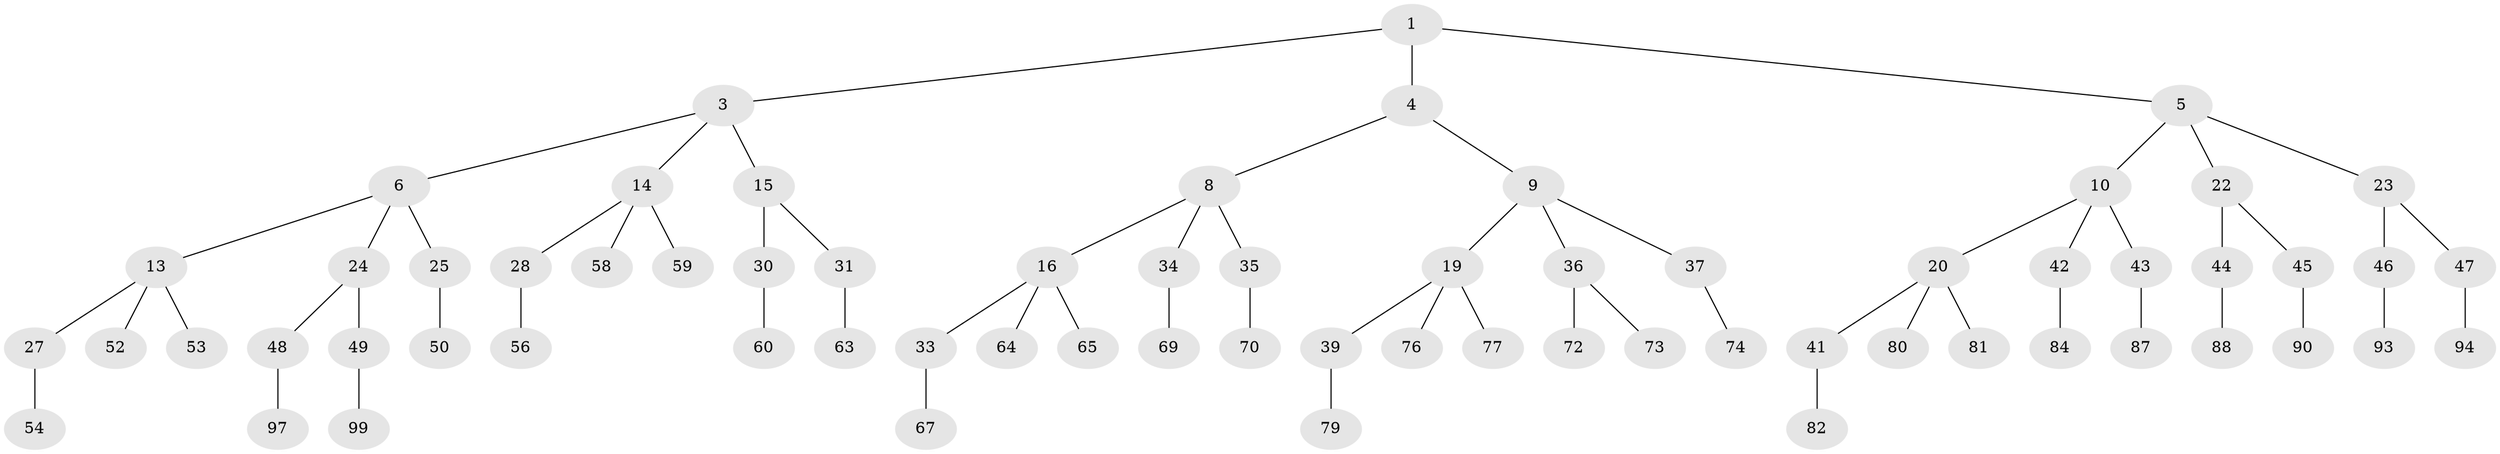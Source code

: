 // original degree distribution, {2: 0.02, 3: 0.48, 1: 0.5}
// Generated by graph-tools (version 1.1) at 2025/38/02/21/25 10:38:56]
// undirected, 68 vertices, 67 edges
graph export_dot {
graph [start="1"]
  node [color=gray90,style=filled];
  1 [super="+2"];
  3 [latent=1,super="+7"];
  4 [latent=0.5];
  5 [latent=0.5,super="+11"];
  6 [latent=0.5,super="+12"];
  8 [latent=0.333333,super="+17"];
  9 [latent=0.333333,super="+18"];
  10 [latent=0.333333,super="+21"];
  13 [latent=0.333333,super="+26"];
  14 [latent=0.333333,super="+29"];
  15 [latent=0.333333];
  16 [latent=0.25,super="+32"];
  19 [latent=0.25,super="+38"];
  20 [latent=0.25,super="+40"];
  22 [latent=0.25];
  23 [latent=0.25];
  24 [latent=0.25];
  25 [latent=0.25,super="+51"];
  27 [latent=0.25,super="+55"];
  28 [latent=0.25,super="+57"];
  30 [latent=0.25,super="+61"];
  31 [latent=0.25,super="+62"];
  33 [latent=0.2,super="+66"];
  34 [latent=0.2,super="+68"];
  35 [latent=0.2,super="+71"];
  36 [latent=0.2];
  37 [latent=0.2,super="+75"];
  39 [latent=0.2,super="+78"];
  41 [latent=0.2,super="+83"];
  42 [latent=0.2,super="+85"];
  43 [latent=0.2,super="+86"];
  44 [latent=0.2,super="+89"];
  45 [latent=0.2,super="+91"];
  46 [latent=0.2,super="+92"];
  47 [latent=0.2,super="+95"];
  48 [latent=0.2,super="+96"];
  49 [latent=0.2,super="+98"];
  50 [latent=0.2,super="+100"];
  52 [latent=0.2];
  53 [latent=0.2];
  54 [latent=0.2];
  56 [latent=0.2];
  58 [latent=0.2];
  59 [latent=0.2];
  60 [latent=0.2];
  63 [latent=0.2];
  64 [latent=0.166667];
  65 [latent=0.166667];
  67 [latent=0.166667];
  69 [latent=0.166667];
  70 [latent=0.166667];
  72 [latent=0.166667];
  73 [latent=0.166667];
  74 [latent=0.166667];
  76 [latent=0.166667];
  77 [latent=0.166667];
  79 [latent=0.166667];
  80 [latent=0.166667];
  81 [latent=0.166667];
  82 [latent=0.166667];
  84 [latent=0.166667];
  87 [latent=0.166667];
  88 [latent=0.166667];
  90 [latent=0.166667];
  93 [latent=0.166667];
  94 [latent=0.166667];
  97 [latent=0.166667];
  99 [latent=0.166667];
  1 -- 3;
  1 -- 4;
  1 -- 5;
  3 -- 6;
  3 -- 14;
  3 -- 15;
  4 -- 8;
  4 -- 9;
  5 -- 10;
  5 -- 22;
  5 -- 23;
  6 -- 13;
  6 -- 24;
  6 -- 25;
  8 -- 16;
  8 -- 34;
  8 -- 35;
  9 -- 19;
  9 -- 36;
  9 -- 37;
  10 -- 20;
  10 -- 43;
  10 -- 42;
  13 -- 27;
  13 -- 53;
  13 -- 52;
  14 -- 28;
  14 -- 58;
  14 -- 59;
  15 -- 30;
  15 -- 31;
  16 -- 33;
  16 -- 65;
  16 -- 64;
  19 -- 39;
  19 -- 76;
  19 -- 77;
  20 -- 41;
  20 -- 80;
  20 -- 81;
  22 -- 44;
  22 -- 45;
  23 -- 46;
  23 -- 47;
  24 -- 48;
  24 -- 49;
  25 -- 50;
  27 -- 54;
  28 -- 56;
  30 -- 60;
  31 -- 63;
  33 -- 67;
  34 -- 69;
  35 -- 70;
  36 -- 72;
  36 -- 73;
  37 -- 74;
  39 -- 79;
  41 -- 82;
  42 -- 84;
  43 -- 87;
  44 -- 88;
  45 -- 90;
  46 -- 93;
  47 -- 94;
  48 -- 97;
  49 -- 99;
}
